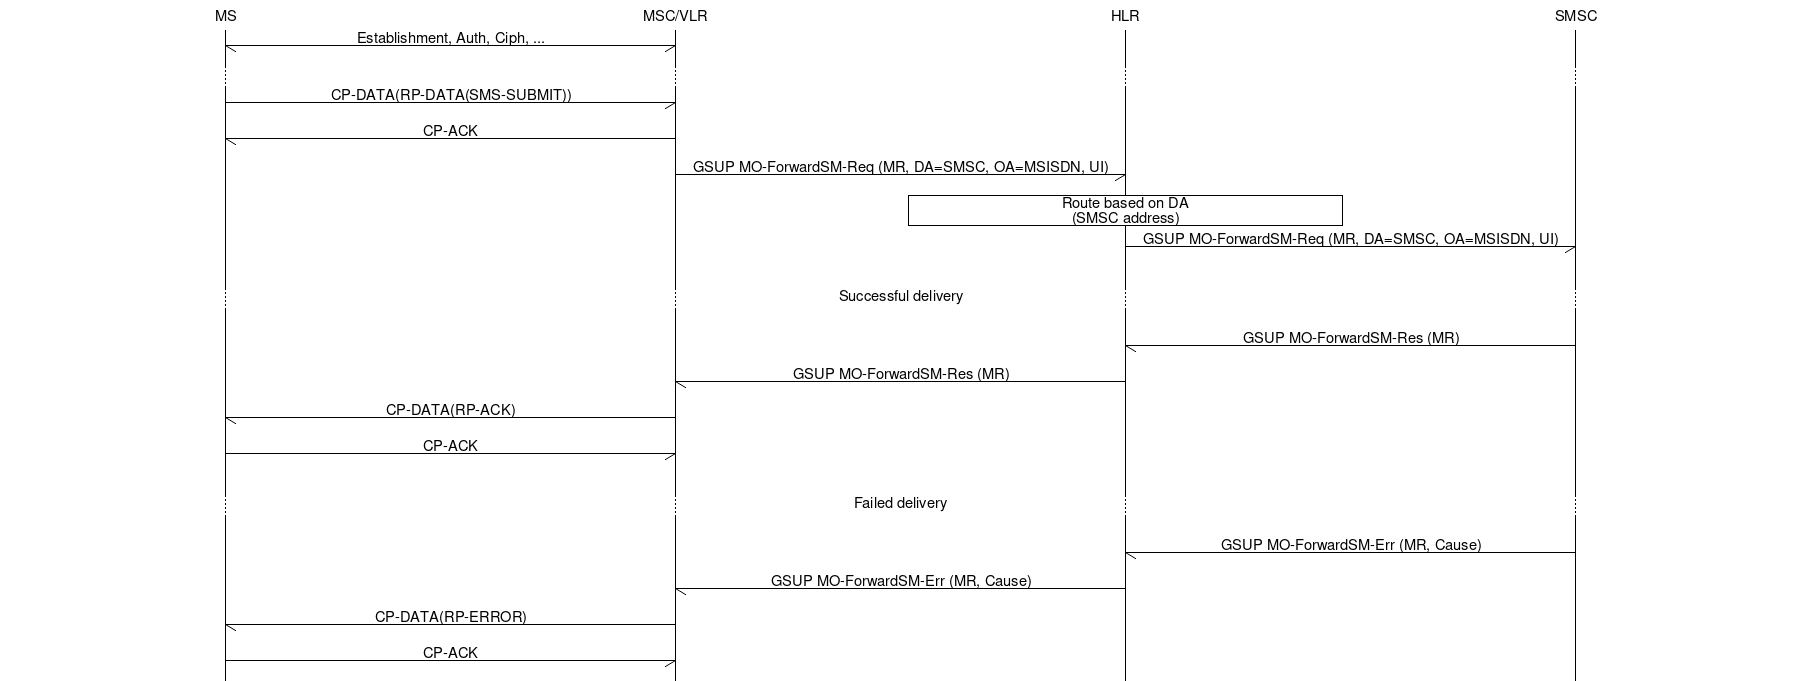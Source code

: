 msc {
	hscale="3";
	ms [label="MS"], omsc [label="MSC/VLR"], hlr [label="HLR"], smsc [label="SMSC"];

	ms <-> omsc [label="Establishment, Auth, Ciph, ..."];
	...;
	ms -> omsc [label="CP-DATA(RP-DATA(SMS-SUBMIT))"];
	ms <- omsc [label="CP-ACK"];
	omsc -> hlr [label="GSUP MO-ForwardSM-Req (MR, DA=SMSC, OA=MSISDN, UI)"];
	hlr box hlr [label="Route based on DA\n(SMSC address)"];
	hlr -> smsc [label="GSUP MO-ForwardSM-Req (MR, DA=SMSC, OA=MSISDN, UI)"];

	|||;
	... [label="Successful delivery"];
	|||;
	hlr <- smsc [label="GSUP MO-ForwardSM-Res (MR)"];
	omsc <- hlr [label="GSUP MO-ForwardSM-Res (MR)"];
	ms <- omsc [label="CP-DATA(RP-ACK)"];
	ms -> omsc [label="CP-ACK"];

	|||;
	... [label="Failed delivery"];
	|||;
	hlr <- smsc [label="GSUP MO-ForwardSM-Err (MR, Cause)"];
	omsc <- hlr [label="GSUP MO-ForwardSM-Err (MR, Cause)"];
	ms <- omsc [label="CP-DATA(RP-ERROR)"];
	ms -> omsc [label="CP-ACK"];
}
